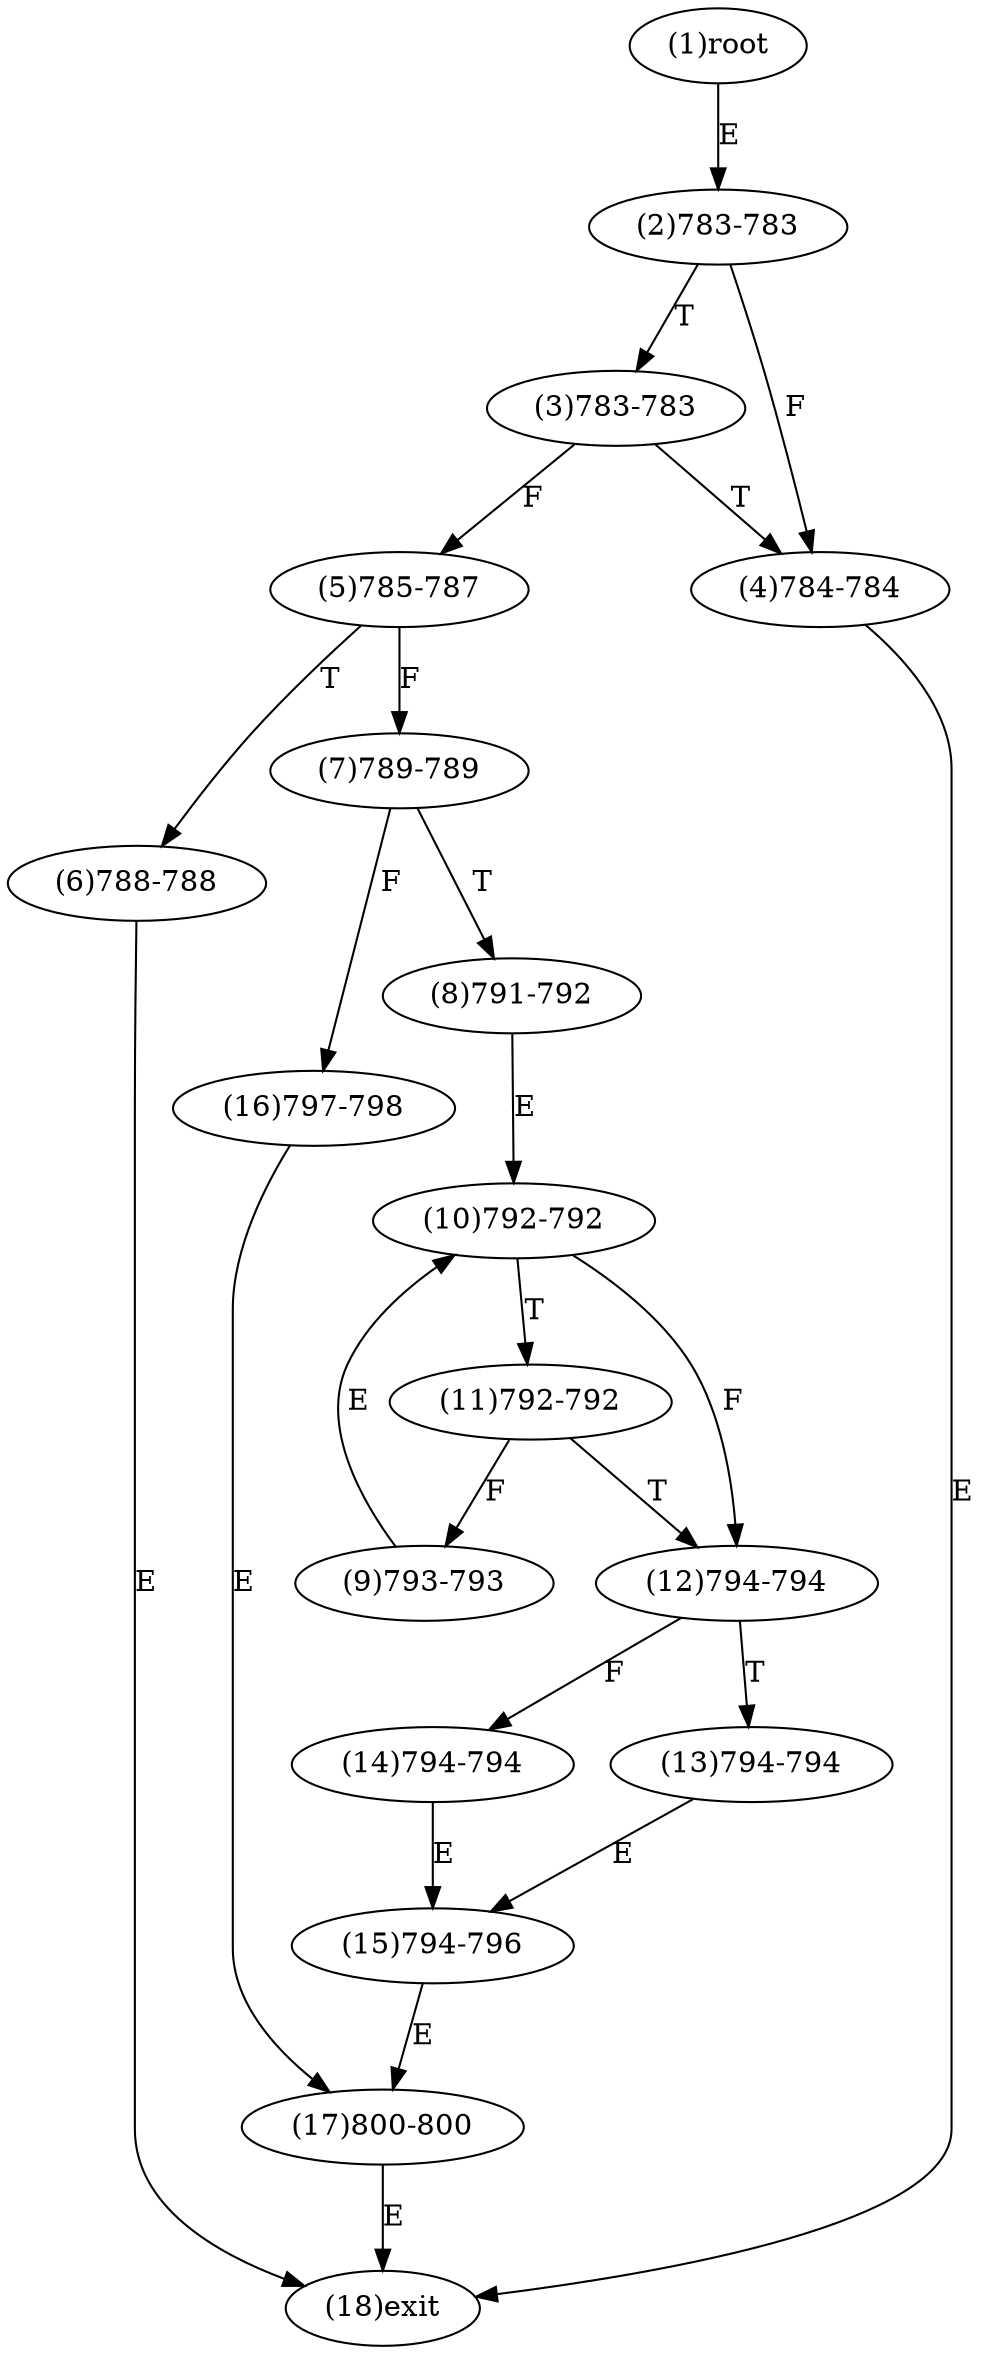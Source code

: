 digraph "" { 
1[ label="(1)root"];
2[ label="(2)783-783"];
3[ label="(3)783-783"];
4[ label="(4)784-784"];
5[ label="(5)785-787"];
6[ label="(6)788-788"];
7[ label="(7)789-789"];
8[ label="(8)791-792"];
9[ label="(9)793-793"];
10[ label="(10)792-792"];
11[ label="(11)792-792"];
12[ label="(12)794-794"];
13[ label="(13)794-794"];
14[ label="(14)794-794"];
15[ label="(15)794-796"];
17[ label="(17)800-800"];
16[ label="(16)797-798"];
18[ label="(18)exit"];
1->2[ label="E"];
2->4[ label="F"];
2->3[ label="T"];
3->5[ label="F"];
3->4[ label="T"];
4->18[ label="E"];
5->7[ label="F"];
5->6[ label="T"];
6->18[ label="E"];
7->16[ label="F"];
7->8[ label="T"];
8->10[ label="E"];
9->10[ label="E"];
10->12[ label="F"];
10->11[ label="T"];
11->9[ label="F"];
11->12[ label="T"];
12->14[ label="F"];
12->13[ label="T"];
13->15[ label="E"];
14->15[ label="E"];
15->17[ label="E"];
16->17[ label="E"];
17->18[ label="E"];
}